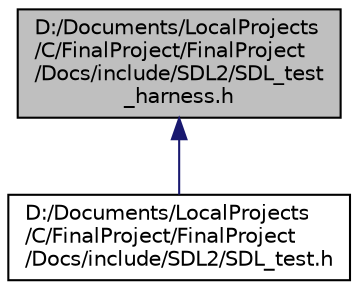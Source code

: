 digraph "D:/Documents/LocalProjects/C/FinalProject/FinalProject/Docs/include/SDL2/SDL_test_harness.h"
{
 // LATEX_PDF_SIZE
  edge [fontname="Helvetica",fontsize="10",labelfontname="Helvetica",labelfontsize="10"];
  node [fontname="Helvetica",fontsize="10",shape=record];
  Node3 [label="D:/Documents/LocalProjects\l/C/FinalProject/FinalProject\l/Docs/include/SDL2/SDL_test\l_harness.h",height=0.2,width=0.4,color="black", fillcolor="grey75", style="filled", fontcolor="black",tooltip=" "];
  Node3 -> Node4 [dir="back",color="midnightblue",fontsize="10",style="solid",fontname="Helvetica"];
  Node4 [label="D:/Documents/LocalProjects\l/C/FinalProject/FinalProject\l/Docs/include/SDL2/SDL_test.h",height=0.2,width=0.4,color="black", fillcolor="white", style="filled",URL="$_s_d_l__test_8h.html",tooltip=" "];
}
